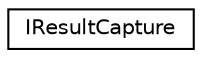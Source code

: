 digraph "Graphical Class Hierarchy"
{
  edge [fontname="Helvetica",fontsize="10",labelfontname="Helvetica",labelfontsize="10"];
  node [fontname="Helvetica",fontsize="10",shape=record];
  rankdir="LR";
  Node1 [label="IResultCapture",height=0.2,width=0.4,color="black", fillcolor="white", style="filled",URL="$structCatch_1_1IResultCapture.html"];
}
